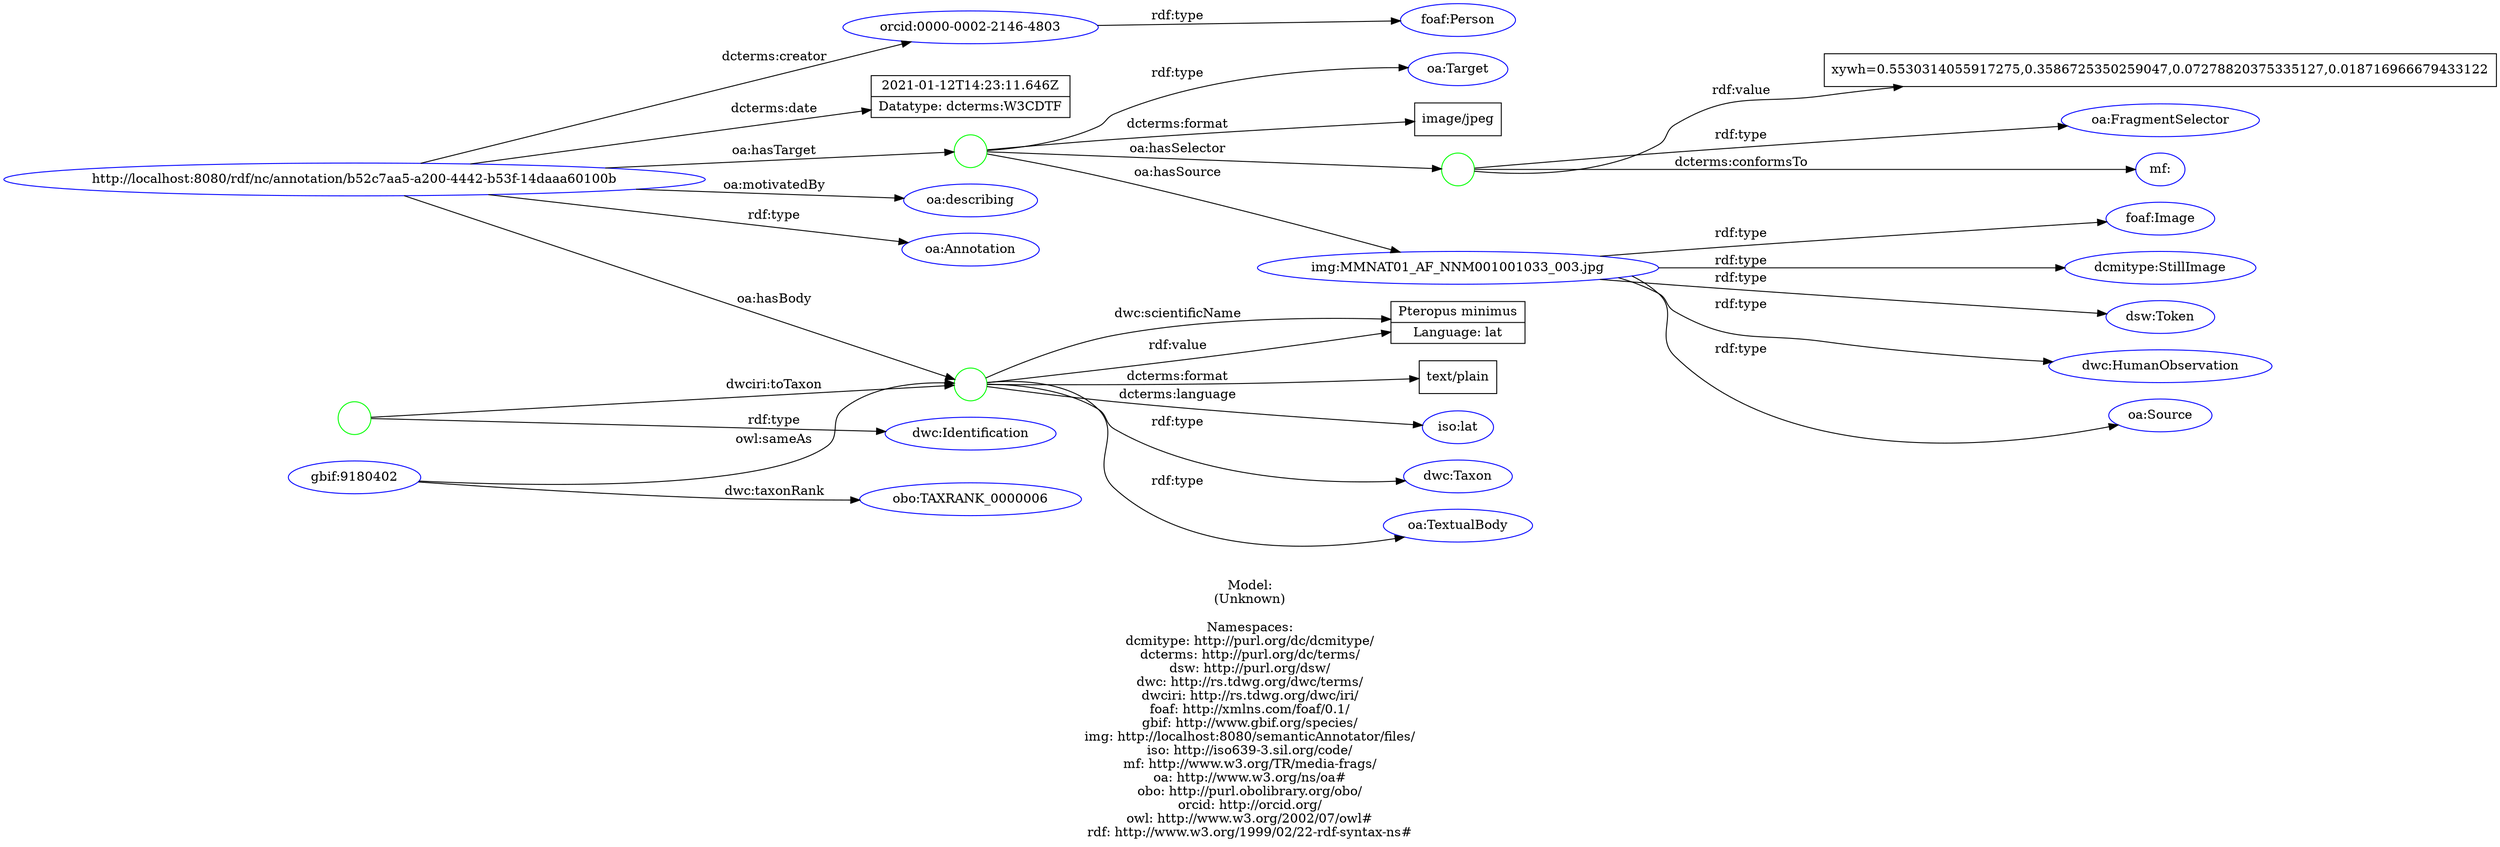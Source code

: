 digraph {
	rankdir = LR;
	charset="utf-8";

	"Rhttp://localhost:8080/rdf/nc/annotation/b52c7aa5-a200-4442-b53f-14daaa60100b" -> "Roa:Annotation" [ label="rdf:type" ];
	"Rhttp://localhost:8080/rdf/nc/annotation/b52c7aa5-a200-4442-b53f-14daaa60100b" -> "Rorcid:0000-0002-2146-4803" [ label="dcterms:creator" ];
	"Rhttp://localhost:8080/rdf/nc/annotation/b52c7aa5-a200-4442-b53f-14daaa60100b" -> "L2021-01-12T14:23:11.646Z|Datatype: dcterms:W3CDTF" [ label="dcterms:date" ];
	"Rhttp://localhost:8080/rdf/nc/annotation/b52c7aa5-a200-4442-b53f-14daaa60100b" -> "B_:node1evgqka3hx9" [ label="oa:hasBody" ];
	"B_:node1evgqka3hx9" -> "Rdwc:Taxon" [ label="rdf:type" ];
	"B_:node1evgqka3hx9" -> "Roa:TextualBody" [ label="rdf:type" ];
	"B_:node1evgqka3hx9" -> "Ltext/plain" [ label="dcterms:format" ];
	"B_:node1evgqka3hx9" -> "Riso:lat" [ label="dcterms:language" ];
	"B_:node1evgqka3hx9" -> "LPteropus minimus|Language: lat" [ label="dwc:scientificName" ];
	"B_:node1evgqka3hx9" -> "LPteropus minimus|Language: lat" [ label="rdf:value" ];
	"Rhttp://localhost:8080/rdf/nc/annotation/b52c7aa5-a200-4442-b53f-14daaa60100b" -> "B_:node1evgqka3hx8" [ label="oa:hasTarget" ];
	"B_:node1evgqka3hx8" -> "Roa:Target" [ label="rdf:type" ];
	"B_:node1evgqka3hx8" -> "Limage/jpeg" [ label="dcterms:format" ];
	"B_:node1evgqka3hx8" -> "B_:node1evgqka3hx11" [ label="oa:hasSelector" ];
	"B_:node1evgqka3hx11" -> "Roa:FragmentSelector" [ label="rdf:type" ];
	"B_:node1evgqka3hx11" -> "Rmf:" [ label="dcterms:conformsTo" ];
	"B_:node1evgqka3hx11" -> "Lxywh=0.5530314055917275,0.3586725350259047,0.07278820375335127,0.018716966679433122" [ label="rdf:value" ];
	"B_:node1evgqka3hx8" -> "Rimg:MMNAT01_AF_NNM001001033_003.jpg" [ label="oa:hasSource" ];
	"Rhttp://localhost:8080/rdf/nc/annotation/b52c7aa5-a200-4442-b53f-14daaa60100b" -> "Roa:describing" [ label="oa:motivatedBy" ];
	"Rorcid:0000-0002-2146-4803" -> "Rfoaf:Person" [ label="rdf:type" ];
	"Rimg:MMNAT01_AF_NNM001001033_003.jpg" -> "Rdcmitype:StillImage" [ label="rdf:type" ];
	"Rimg:MMNAT01_AF_NNM001001033_003.jpg" -> "Rdsw:Token" [ label="rdf:type" ];
	"Rimg:MMNAT01_AF_NNM001001033_003.jpg" -> "Rdwc:HumanObservation" [ label="rdf:type" ];
	"Rimg:MMNAT01_AF_NNM001001033_003.jpg" -> "Roa:Source" [ label="rdf:type" ];
	"Rimg:MMNAT01_AF_NNM001001033_003.jpg" -> "Rfoaf:Image" [ label="rdf:type" ];
	"Rgbif:9180402" -> "Robo:TAXRANK_0000006" [ label="dwc:taxonRank" ];
	"Rgbif:9180402" -> "B_:node1evgqka3hx9" [ label="owl:sameAs" ];
	"B_:node1evgqka3hx7" -> "Rdwc:Identification" [ label="rdf:type" ];
	"B_:node1evgqka3hx7" -> "B_:node1evgqka3hx9" [ label="dwciri:toTaxon" ];

	// Resources
	"Rhttp://localhost:8080/rdf/nc/annotation/b52c7aa5-a200-4442-b53f-14daaa60100b" [ label="http://localhost:8080/rdf/nc/annotation/b52c7aa5-a200-4442-b53f-14daaa60100b", shape = ellipse, color = blue ];
	"Roa:Annotation" [ label="oa:Annotation", shape = ellipse, color = blue ];
	"Rorcid:0000-0002-2146-4803" [ label="orcid:0000-0002-2146-4803", shape = ellipse, color = blue ];
	"Rdwc:Taxon" [ label="dwc:Taxon", shape = ellipse, color = blue ];
	"Roa:TextualBody" [ label="oa:TextualBody", shape = ellipse, color = blue ];
	"Riso:lat" [ label="iso:lat", shape = ellipse, color = blue ];
	"Roa:Target" [ label="oa:Target", shape = ellipse, color = blue ];
	"Roa:FragmentSelector" [ label="oa:FragmentSelector", shape = ellipse, color = blue ];
	"Rmf:" [ label="mf:", shape = ellipse, color = blue ];
	"Rimg:MMNAT01_AF_NNM001001033_003.jpg" [ label="img:MMNAT01_AF_NNM001001033_003.jpg", shape = ellipse, color = blue ];
	"Roa:describing" [ label="oa:describing", shape = ellipse, color = blue ];
	"Rfoaf:Person" [ label="foaf:Person", shape = ellipse, color = blue ];
	"Rdcmitype:StillImage" [ label="dcmitype:StillImage", shape = ellipse, color = blue ];
	"Rdsw:Token" [ label="dsw:Token", shape = ellipse, color = blue ];
	"Rdwc:HumanObservation" [ label="dwc:HumanObservation", shape = ellipse, color = blue ];
	"Roa:Source" [ label="oa:Source", shape = ellipse, color = blue ];
	"Rfoaf:Image" [ label="foaf:Image", shape = ellipse, color = blue ];
	"Rgbif:9180402" [ label="gbif:9180402", shape = ellipse, color = blue ];
	"Robo:TAXRANK_0000006" [ label="obo:TAXRANK_0000006", shape = ellipse, color = blue ];
	"Rdwc:Identification" [ label="dwc:Identification", shape = ellipse, color = blue ];

	// Anonymous nodes
	"B_:node1evgqka3hx9" [ label="", shape = circle, color = green ];
	"B_:node1evgqka3hx8" [ label="", shape = circle, color = green ];
	"B_:node1evgqka3hx11" [ label="", shape = circle, color = green ];
	"B_:node1evgqka3hx7" [ label="", shape = circle, color = green ];

	// Literals
	"L2021-01-12T14:23:11.646Z|Datatype: dcterms:W3CDTF" [ label="2021-01-12T14:23:11.646Z|Datatype: dcterms:W3CDTF", shape = record ];
	"Ltext/plain" [ label="text/plain", shape = record ];
	"LPteropus minimus|Language: lat" [ label="Pteropus minimus|Language: lat", shape = record ];
	"Limage/jpeg" [ label="image/jpeg", shape = record ];
	"Lxywh=0.5530314055917275,0.3586725350259047,0.07278820375335127,0.018716966679433122" [ label="xywh=0.5530314055917275,0.3586725350259047,0.07278820375335127,0.018716966679433122", shape = record ];

	label="\n\nModel:\n(Unknown)\n\nNamespaces:\ndcmitype: http://purl.org/dc/dcmitype/\ndcterms: http://purl.org/dc/terms/\ndsw: http://purl.org/dsw/\ndwc: http://rs.tdwg.org/dwc/terms/\ndwciri: http://rs.tdwg.org/dwc/iri/\nfoaf: http://xmlns.com/foaf/0.1/\ngbif: http://www.gbif.org/species/\nimg: http://localhost:8080/semanticAnnotator/files/\niso: http://iso639-3.sil.org/code/\nmf: http://www.w3.org/TR/media-frags/\noa: http://www.w3.org/ns/oa#\nobo: http://purl.obolibrary.org/obo/\norcid: http://orcid.org/\nowl: http://www.w3.org/2002/07/owl#\nrdf: http://www.w3.org/1999/02/22-rdf-syntax-ns#\n";
}
